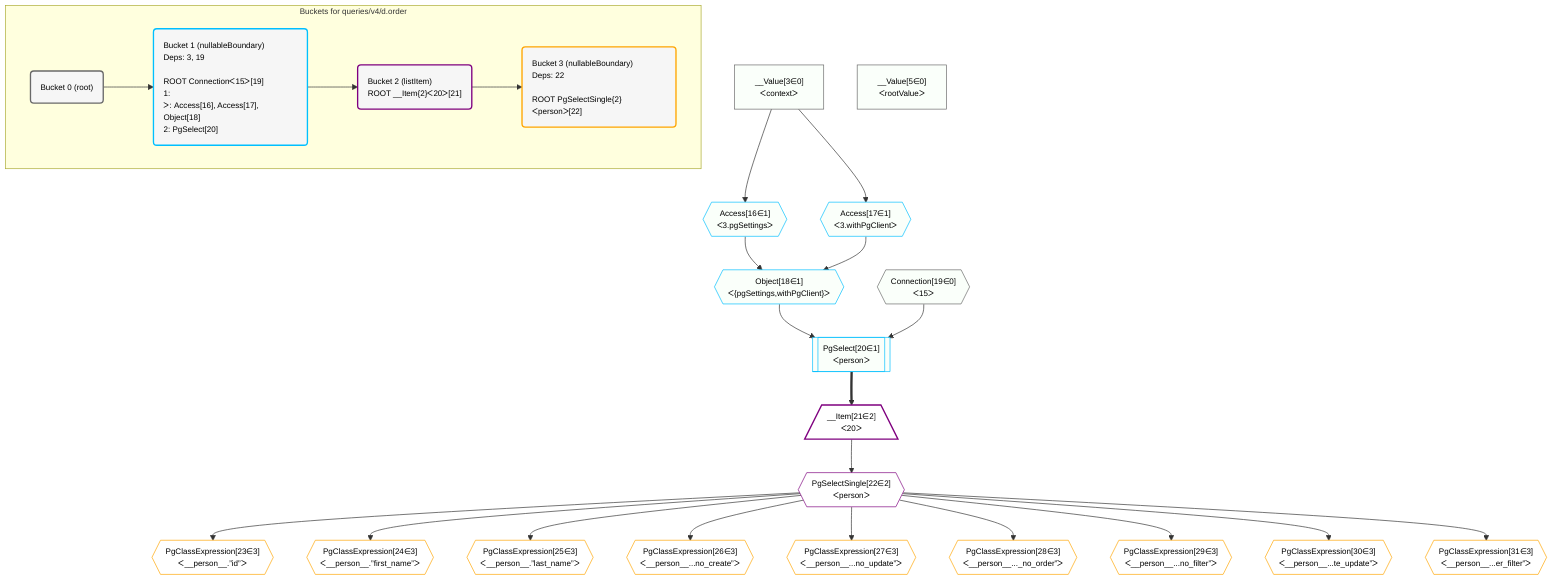 %%{init: {'themeVariables': { 'fontSize': '12px'}}}%%
graph TD
    classDef path fill:#eee,stroke:#000,color:#000
    classDef plan fill:#fff,stroke-width:1px,color:#000
    classDef itemplan fill:#fff,stroke-width:2px,color:#000
    classDef unbatchedplan fill:#dff,stroke-width:1px,color:#000
    classDef sideeffectplan fill:#fcc,stroke-width:2px,color:#000
    classDef bucket fill:#f6f6f6,color:#000,stroke-width:2px,text-align:left


    %% plan dependencies
    __Value3["__Value[3∈0]<br />ᐸcontextᐳ"]:::plan
    __Value5["__Value[5∈0]<br />ᐸrootValueᐳ"]:::plan
    Connection19{{"Connection[19∈0]<br />ᐸ15ᐳ"}}:::plan
    Object18{{"Object[18∈1]<br />ᐸ{pgSettings,withPgClient}ᐳ"}}:::plan
    Access16{{"Access[16∈1]<br />ᐸ3.pgSettingsᐳ"}}:::plan
    Access17{{"Access[17∈1]<br />ᐸ3.withPgClientᐳ"}}:::plan
    Access16 & Access17 --> Object18
    PgSelect20[["PgSelect[20∈1]<br />ᐸpersonᐳ"]]:::plan
    Object18 & Connection19 --> PgSelect20
    __Value3 --> Access16
    __Value3 --> Access17
    __Item21[/"__Item[21∈2]<br />ᐸ20ᐳ"\]:::itemplan
    PgSelect20 ==> __Item21
    PgSelectSingle22{{"PgSelectSingle[22∈2]<br />ᐸpersonᐳ"}}:::plan
    __Item21 --> PgSelectSingle22
    PgClassExpression23{{"PgClassExpression[23∈3]<br />ᐸ__person__.”id”ᐳ"}}:::plan
    PgSelectSingle22 --> PgClassExpression23
    PgClassExpression24{{"PgClassExpression[24∈3]<br />ᐸ__person__.”first_name”ᐳ"}}:::plan
    PgSelectSingle22 --> PgClassExpression24
    PgClassExpression25{{"PgClassExpression[25∈3]<br />ᐸ__person__.”last_name”ᐳ"}}:::plan
    PgSelectSingle22 --> PgClassExpression25
    PgClassExpression26{{"PgClassExpression[26∈3]<br />ᐸ__person__...no_create”ᐳ"}}:::plan
    PgSelectSingle22 --> PgClassExpression26
    PgClassExpression27{{"PgClassExpression[27∈3]<br />ᐸ__person__...no_update”ᐳ"}}:::plan
    PgSelectSingle22 --> PgClassExpression27
    PgClassExpression28{{"PgClassExpression[28∈3]<br />ᐸ__person__..._no_order”ᐳ"}}:::plan
    PgSelectSingle22 --> PgClassExpression28
    PgClassExpression29{{"PgClassExpression[29∈3]<br />ᐸ__person__...no_filter”ᐳ"}}:::plan
    PgSelectSingle22 --> PgClassExpression29
    PgClassExpression30{{"PgClassExpression[30∈3]<br />ᐸ__person__...te_update”ᐳ"}}:::plan
    PgSelectSingle22 --> PgClassExpression30
    PgClassExpression31{{"PgClassExpression[31∈3]<br />ᐸ__person__...er_filter”ᐳ"}}:::plan
    PgSelectSingle22 --> PgClassExpression31

    %% define steps

    subgraph "Buckets for queries/v4/d.order"
    Bucket0("Bucket 0 (root)"):::bucket
    classDef bucket0 stroke:#696969
    class Bucket0,__Value3,__Value5,Connection19 bucket0
    Bucket1("Bucket 1 (nullableBoundary)<br />Deps: 3, 19<br /><br />ROOT Connectionᐸ15ᐳ[19]<br />1: <br />ᐳ: Access[16], Access[17], Object[18]<br />2: PgSelect[20]"):::bucket
    classDef bucket1 stroke:#00bfff
    class Bucket1,Access16,Access17,Object18,PgSelect20 bucket1
    Bucket2("Bucket 2 (listItem)<br />ROOT __Item{2}ᐸ20ᐳ[21]"):::bucket
    classDef bucket2 stroke:#7f007f
    class Bucket2,__Item21,PgSelectSingle22 bucket2
    Bucket3("Bucket 3 (nullableBoundary)<br />Deps: 22<br /><br />ROOT PgSelectSingle{2}ᐸpersonᐳ[22]"):::bucket
    classDef bucket3 stroke:#ffa500
    class Bucket3,PgClassExpression23,PgClassExpression24,PgClassExpression25,PgClassExpression26,PgClassExpression27,PgClassExpression28,PgClassExpression29,PgClassExpression30,PgClassExpression31 bucket3
    Bucket0 --> Bucket1
    Bucket1 --> Bucket2
    Bucket2 --> Bucket3
    classDef unary fill:#fafffa,borderWidth:8px
    class __Value3,__Value5,Connection19,Object18,PgSelect20,Access16,Access17 unary
    end